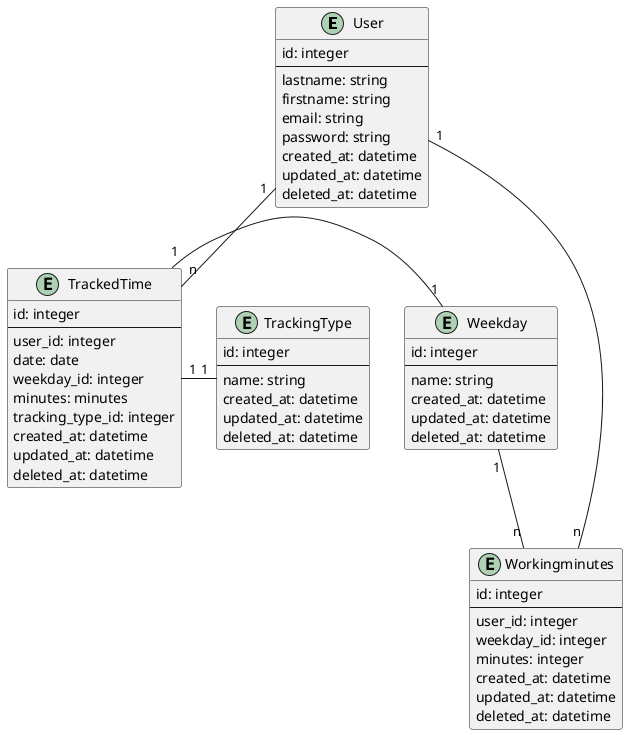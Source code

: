 @startuml
entity User {
  id: integer
  --
  lastname: string
  firstname: string
  email: string
  password: string
  created_at: datetime
  updated_at: datetime
  deleted_at: datetime
}
entity Weekday {
  id: integer
  --
  name: string
  created_at: datetime
  updated_at: datetime
  deleted_at: datetime
}
entity Workingminutes {
  id: integer
  --
  user_id: integer
  weekday_id: integer
  minutes: integer
  created_at: datetime
  updated_at: datetime
  deleted_at: datetime
}
entity TrackingType {
  id: integer
  --
  name: string
  created_at: datetime
  updated_at: datetime
  deleted_at: datetime
}
entity TrackedTime {
  id: integer
  --
  user_id: integer
  date: date
  weekday_id: integer
  minutes: minutes
  tracking_type_id: integer
  created_at: datetime
  updated_at: datetime
  deleted_at: datetime
}
User "1" -- "n" Workingminutes
User "1" -- "n" TrackedTime
Weekday "1" -- "n" Workingminutes
TrackedTime "1" - "1" Weekday
TrackedTime "1" - "1" TrackingType
@enduml
